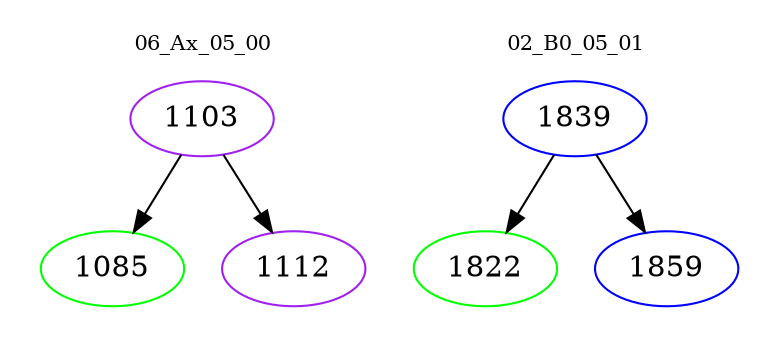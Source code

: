 digraph{
subgraph cluster_0 {
color = white
label = "06_Ax_05_00";
fontsize=10;
T0_1103 [label="1103", color="purple"]
T0_1103 -> T0_1085 [color="black"]
T0_1085 [label="1085", color="green"]
T0_1103 -> T0_1112 [color="black"]
T0_1112 [label="1112", color="purple"]
}
subgraph cluster_1 {
color = white
label = "02_B0_05_01";
fontsize=10;
T1_1839 [label="1839", color="blue"]
T1_1839 -> T1_1822 [color="black"]
T1_1822 [label="1822", color="green"]
T1_1839 -> T1_1859 [color="black"]
T1_1859 [label="1859", color="blue"]
}
}
